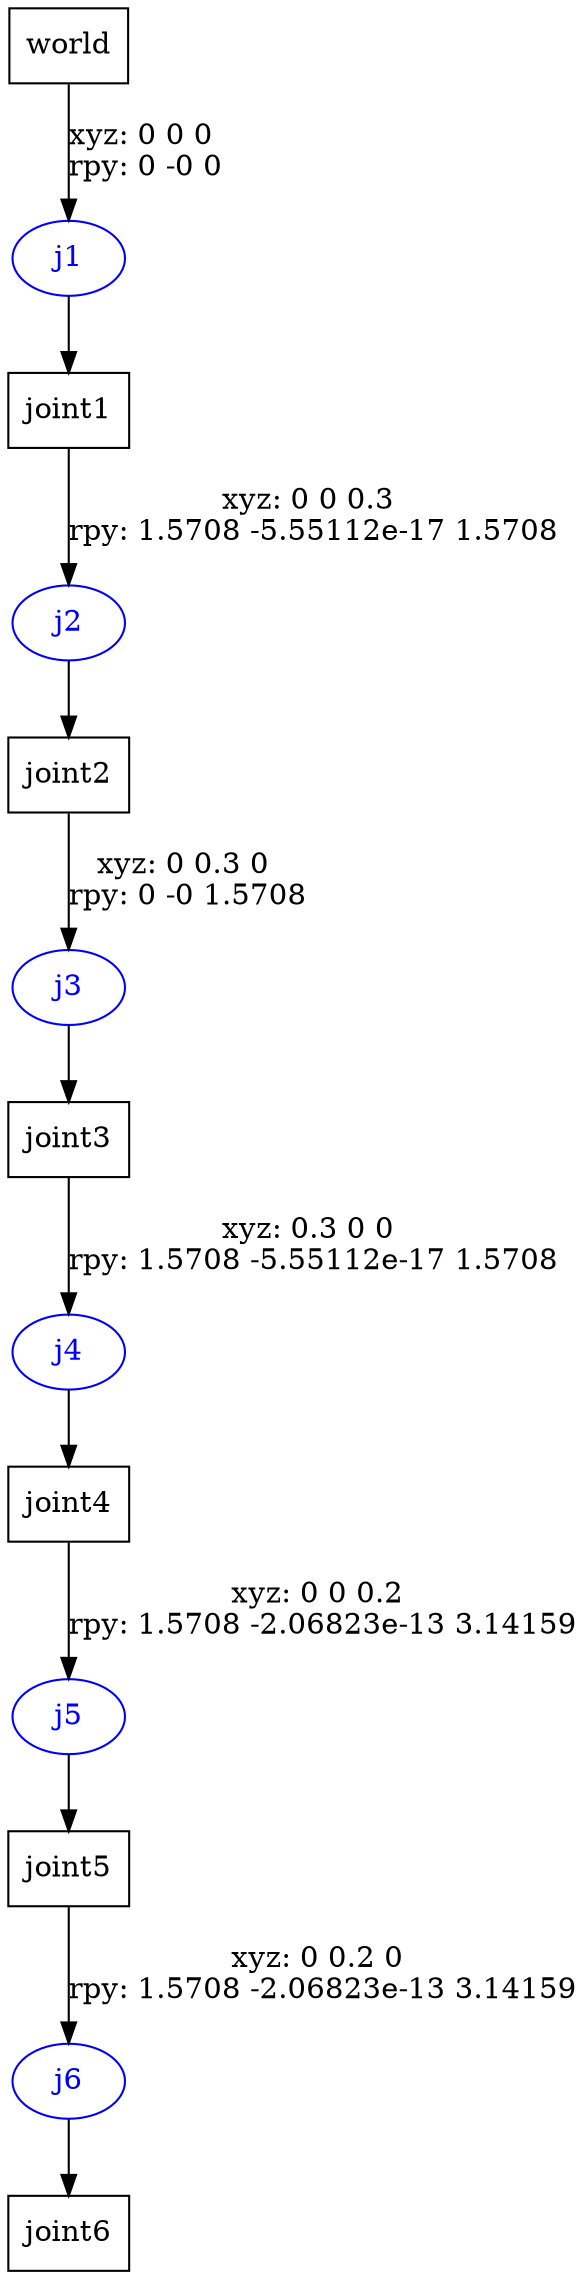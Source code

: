 digraph G {
node [shape=box];
"world" [label="world"];
"joint1" [label="joint1"];
"joint2" [label="joint2"];
"joint3" [label="joint3"];
"joint4" [label="joint4"];
"joint5" [label="joint5"];
"joint6" [label="joint6"];
node [shape=ellipse, color=blue, fontcolor=blue];
"world" -> "j1" [label="xyz: 0 0 0 \nrpy: 0 -0 0"]
"j1" -> "joint1"
"joint1" -> "j2" [label="xyz: 0 0 0.3 \nrpy: 1.5708 -5.55112e-17 1.5708"]
"j2" -> "joint2"
"joint2" -> "j3" [label="xyz: 0 0.3 0 \nrpy: 0 -0 1.5708"]
"j3" -> "joint3"
"joint3" -> "j4" [label="xyz: 0.3 0 0 \nrpy: 1.5708 -5.55112e-17 1.5708"]
"j4" -> "joint4"
"joint4" -> "j5" [label="xyz: 0 0 0.2 \nrpy: 1.5708 -2.06823e-13 3.14159"]
"j5" -> "joint5"
"joint5" -> "j6" [label="xyz: 0 0.2 0 \nrpy: 1.5708 -2.06823e-13 3.14159"]
"j6" -> "joint6"
}
